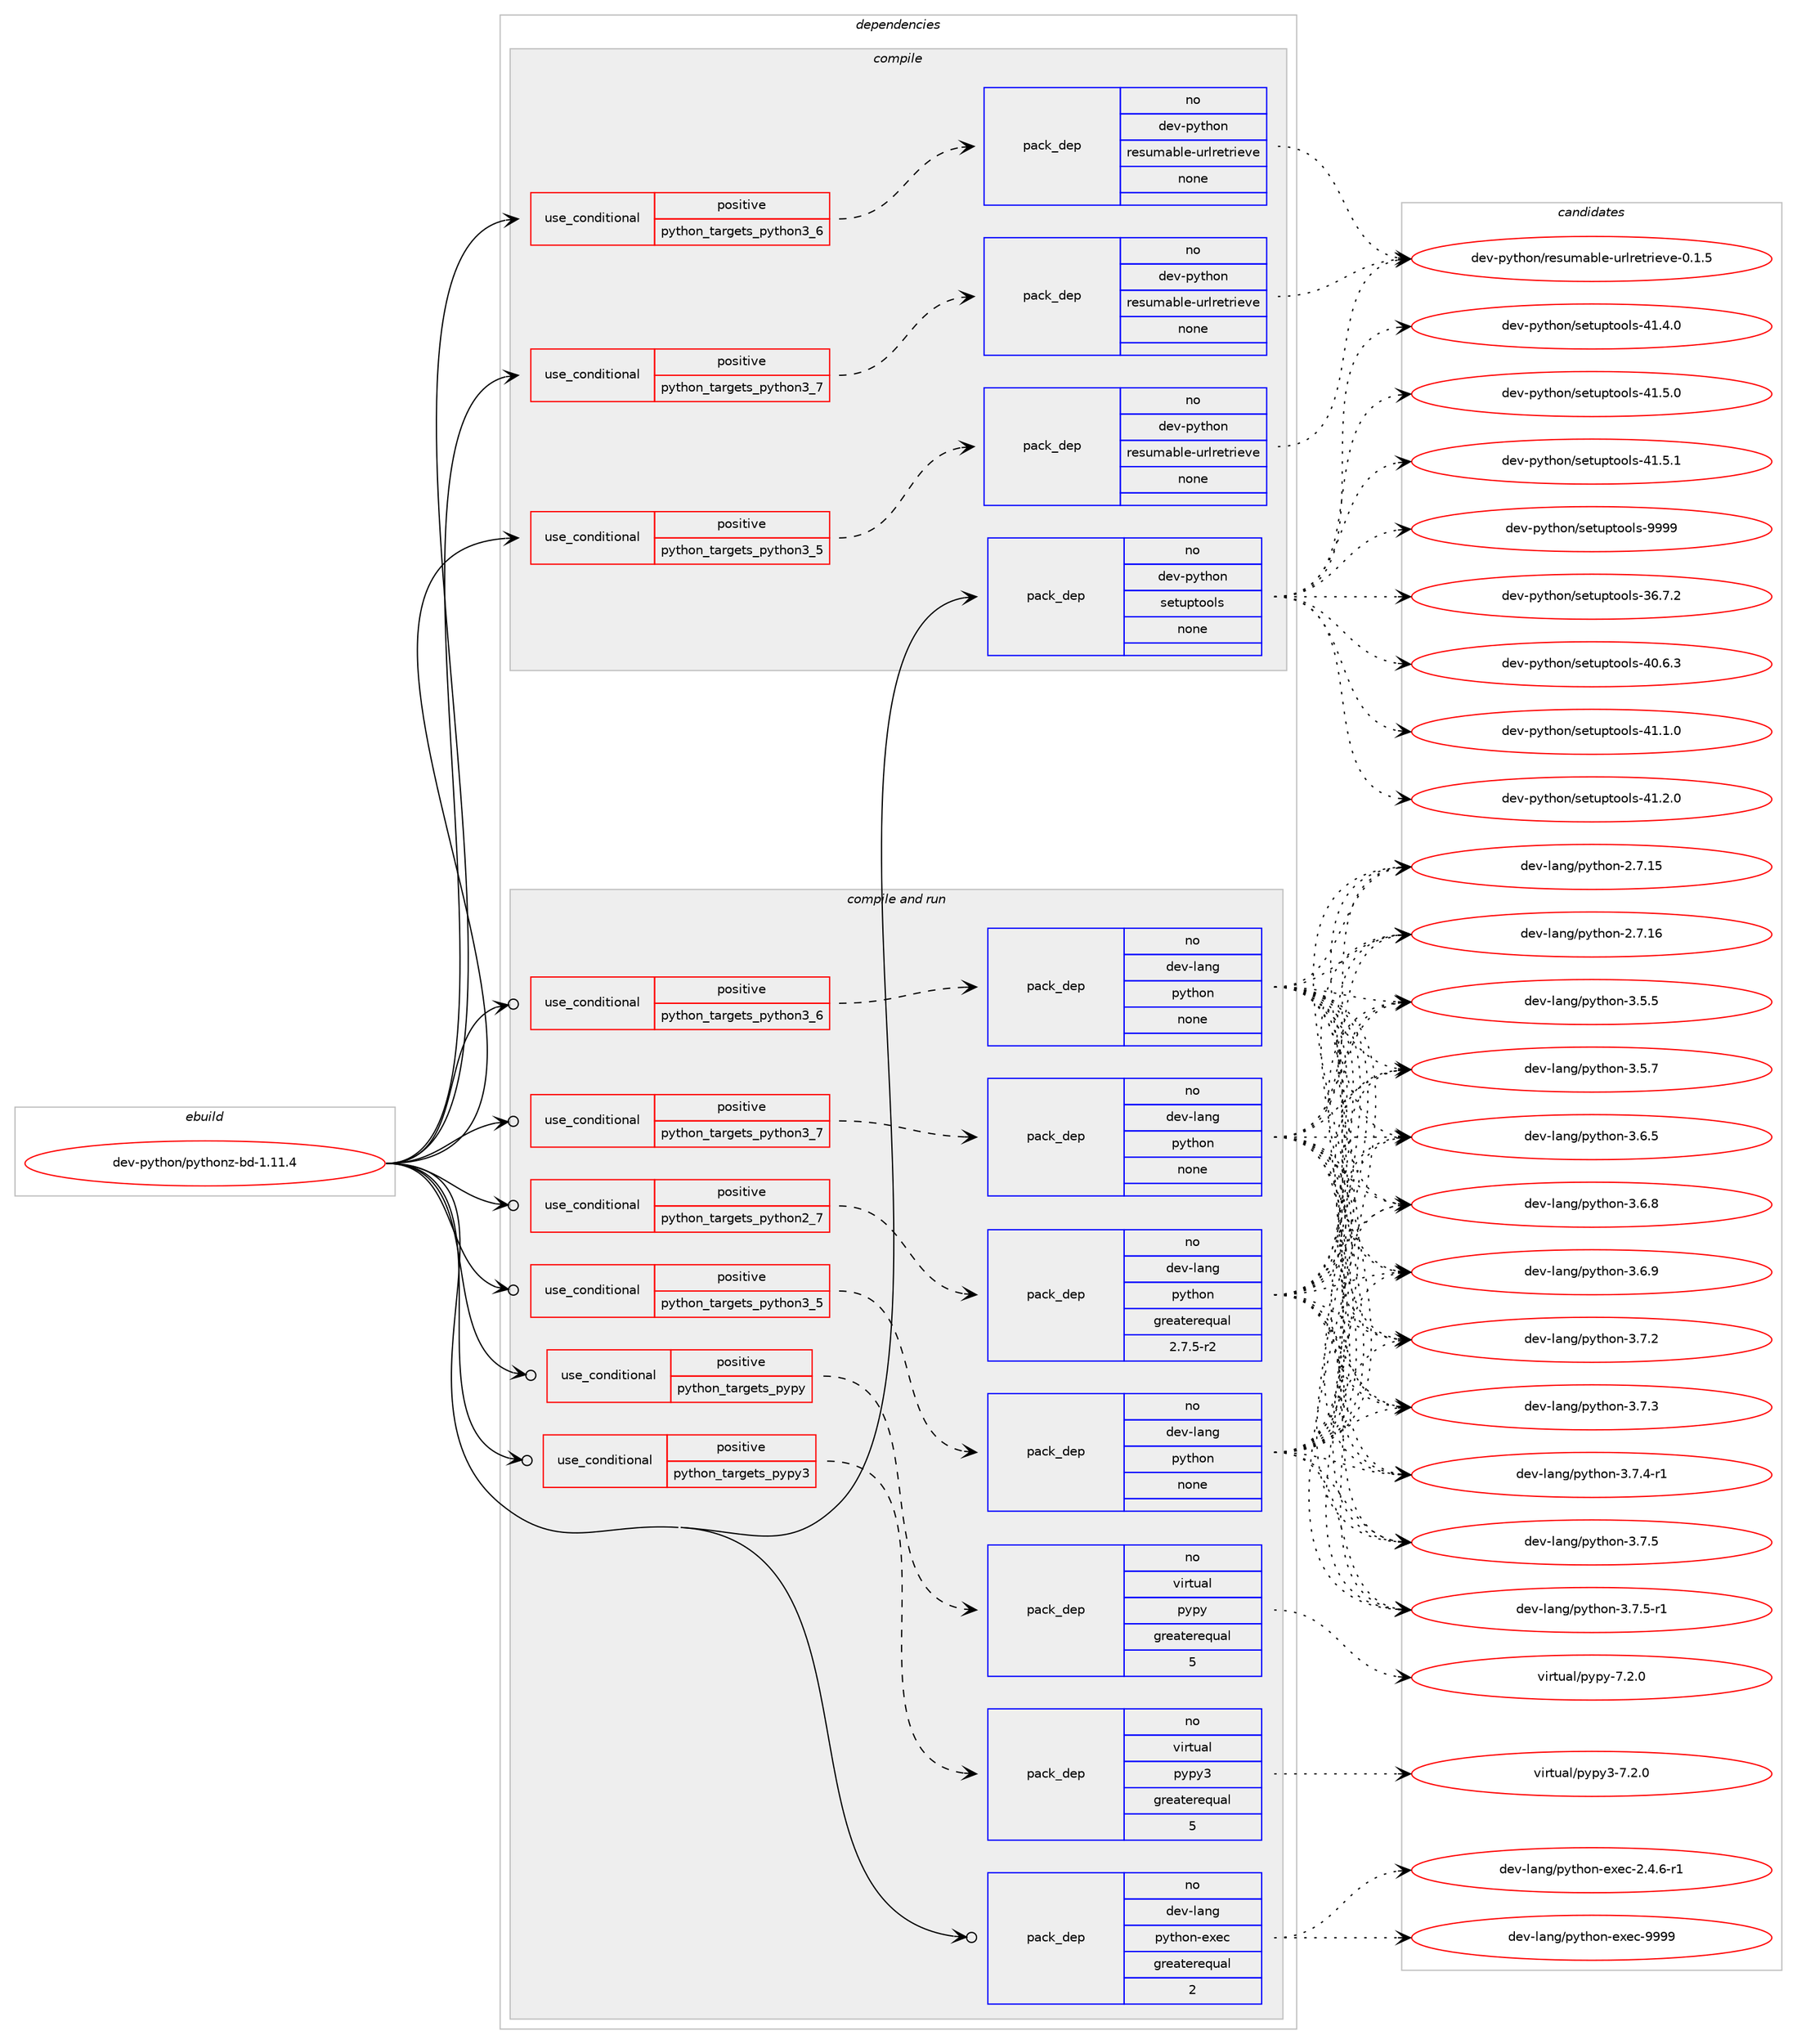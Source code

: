 digraph prolog {

# *************
# Graph options
# *************

newrank=true;
concentrate=true;
compound=true;
graph [rankdir=LR,fontname=Helvetica,fontsize=10,ranksep=1.5];#, ranksep=2.5, nodesep=0.2];
edge  [arrowhead=vee];
node  [fontname=Helvetica,fontsize=10];

# **********
# The ebuild
# **********

subgraph cluster_leftcol {
color=gray;
rank=same;
label=<<i>ebuild</i>>;
id [label="dev-python/pythonz-bd-1.11.4", color=red, width=4, href="../dev-python/pythonz-bd-1.11.4.svg"];
}

# ****************
# The dependencies
# ****************

subgraph cluster_midcol {
color=gray;
label=<<i>dependencies</i>>;
subgraph cluster_compile {
fillcolor="#eeeeee";
style=filled;
label=<<i>compile</i>>;
subgraph cond148052 {
dependency633454 [label=<<TABLE BORDER="0" CELLBORDER="1" CELLSPACING="0" CELLPADDING="4"><TR><TD ROWSPAN="3" CELLPADDING="10">use_conditional</TD></TR><TR><TD>positive</TD></TR><TR><TD>python_targets_python3_5</TD></TR></TABLE>>, shape=none, color=red];
subgraph pack473529 {
dependency633455 [label=<<TABLE BORDER="0" CELLBORDER="1" CELLSPACING="0" CELLPADDING="4" WIDTH="220"><TR><TD ROWSPAN="6" CELLPADDING="30">pack_dep</TD></TR><TR><TD WIDTH="110">no</TD></TR><TR><TD>dev-python</TD></TR><TR><TD>resumable-urlretrieve</TD></TR><TR><TD>none</TD></TR><TR><TD></TD></TR></TABLE>>, shape=none, color=blue];
}
dependency633454:e -> dependency633455:w [weight=20,style="dashed",arrowhead="vee"];
}
id:e -> dependency633454:w [weight=20,style="solid",arrowhead="vee"];
subgraph cond148053 {
dependency633456 [label=<<TABLE BORDER="0" CELLBORDER="1" CELLSPACING="0" CELLPADDING="4"><TR><TD ROWSPAN="3" CELLPADDING="10">use_conditional</TD></TR><TR><TD>positive</TD></TR><TR><TD>python_targets_python3_6</TD></TR></TABLE>>, shape=none, color=red];
subgraph pack473530 {
dependency633457 [label=<<TABLE BORDER="0" CELLBORDER="1" CELLSPACING="0" CELLPADDING="4" WIDTH="220"><TR><TD ROWSPAN="6" CELLPADDING="30">pack_dep</TD></TR><TR><TD WIDTH="110">no</TD></TR><TR><TD>dev-python</TD></TR><TR><TD>resumable-urlretrieve</TD></TR><TR><TD>none</TD></TR><TR><TD></TD></TR></TABLE>>, shape=none, color=blue];
}
dependency633456:e -> dependency633457:w [weight=20,style="dashed",arrowhead="vee"];
}
id:e -> dependency633456:w [weight=20,style="solid",arrowhead="vee"];
subgraph cond148054 {
dependency633458 [label=<<TABLE BORDER="0" CELLBORDER="1" CELLSPACING="0" CELLPADDING="4"><TR><TD ROWSPAN="3" CELLPADDING="10">use_conditional</TD></TR><TR><TD>positive</TD></TR><TR><TD>python_targets_python3_7</TD></TR></TABLE>>, shape=none, color=red];
subgraph pack473531 {
dependency633459 [label=<<TABLE BORDER="0" CELLBORDER="1" CELLSPACING="0" CELLPADDING="4" WIDTH="220"><TR><TD ROWSPAN="6" CELLPADDING="30">pack_dep</TD></TR><TR><TD WIDTH="110">no</TD></TR><TR><TD>dev-python</TD></TR><TR><TD>resumable-urlretrieve</TD></TR><TR><TD>none</TD></TR><TR><TD></TD></TR></TABLE>>, shape=none, color=blue];
}
dependency633458:e -> dependency633459:w [weight=20,style="dashed",arrowhead="vee"];
}
id:e -> dependency633458:w [weight=20,style="solid",arrowhead="vee"];
subgraph pack473532 {
dependency633460 [label=<<TABLE BORDER="0" CELLBORDER="1" CELLSPACING="0" CELLPADDING="4" WIDTH="220"><TR><TD ROWSPAN="6" CELLPADDING="30">pack_dep</TD></TR><TR><TD WIDTH="110">no</TD></TR><TR><TD>dev-python</TD></TR><TR><TD>setuptools</TD></TR><TR><TD>none</TD></TR><TR><TD></TD></TR></TABLE>>, shape=none, color=blue];
}
id:e -> dependency633460:w [weight=20,style="solid",arrowhead="vee"];
}
subgraph cluster_compileandrun {
fillcolor="#eeeeee";
style=filled;
label=<<i>compile and run</i>>;
subgraph cond148055 {
dependency633461 [label=<<TABLE BORDER="0" CELLBORDER="1" CELLSPACING="0" CELLPADDING="4"><TR><TD ROWSPAN="3" CELLPADDING="10">use_conditional</TD></TR><TR><TD>positive</TD></TR><TR><TD>python_targets_pypy</TD></TR></TABLE>>, shape=none, color=red];
subgraph pack473533 {
dependency633462 [label=<<TABLE BORDER="0" CELLBORDER="1" CELLSPACING="0" CELLPADDING="4" WIDTH="220"><TR><TD ROWSPAN="6" CELLPADDING="30">pack_dep</TD></TR><TR><TD WIDTH="110">no</TD></TR><TR><TD>virtual</TD></TR><TR><TD>pypy</TD></TR><TR><TD>greaterequal</TD></TR><TR><TD>5</TD></TR></TABLE>>, shape=none, color=blue];
}
dependency633461:e -> dependency633462:w [weight=20,style="dashed",arrowhead="vee"];
}
id:e -> dependency633461:w [weight=20,style="solid",arrowhead="odotvee"];
subgraph cond148056 {
dependency633463 [label=<<TABLE BORDER="0" CELLBORDER="1" CELLSPACING="0" CELLPADDING="4"><TR><TD ROWSPAN="3" CELLPADDING="10">use_conditional</TD></TR><TR><TD>positive</TD></TR><TR><TD>python_targets_pypy3</TD></TR></TABLE>>, shape=none, color=red];
subgraph pack473534 {
dependency633464 [label=<<TABLE BORDER="0" CELLBORDER="1" CELLSPACING="0" CELLPADDING="4" WIDTH="220"><TR><TD ROWSPAN="6" CELLPADDING="30">pack_dep</TD></TR><TR><TD WIDTH="110">no</TD></TR><TR><TD>virtual</TD></TR><TR><TD>pypy3</TD></TR><TR><TD>greaterequal</TD></TR><TR><TD>5</TD></TR></TABLE>>, shape=none, color=blue];
}
dependency633463:e -> dependency633464:w [weight=20,style="dashed",arrowhead="vee"];
}
id:e -> dependency633463:w [weight=20,style="solid",arrowhead="odotvee"];
subgraph cond148057 {
dependency633465 [label=<<TABLE BORDER="0" CELLBORDER="1" CELLSPACING="0" CELLPADDING="4"><TR><TD ROWSPAN="3" CELLPADDING="10">use_conditional</TD></TR><TR><TD>positive</TD></TR><TR><TD>python_targets_python2_7</TD></TR></TABLE>>, shape=none, color=red];
subgraph pack473535 {
dependency633466 [label=<<TABLE BORDER="0" CELLBORDER="1" CELLSPACING="0" CELLPADDING="4" WIDTH="220"><TR><TD ROWSPAN="6" CELLPADDING="30">pack_dep</TD></TR><TR><TD WIDTH="110">no</TD></TR><TR><TD>dev-lang</TD></TR><TR><TD>python</TD></TR><TR><TD>greaterequal</TD></TR><TR><TD>2.7.5-r2</TD></TR></TABLE>>, shape=none, color=blue];
}
dependency633465:e -> dependency633466:w [weight=20,style="dashed",arrowhead="vee"];
}
id:e -> dependency633465:w [weight=20,style="solid",arrowhead="odotvee"];
subgraph cond148058 {
dependency633467 [label=<<TABLE BORDER="0" CELLBORDER="1" CELLSPACING="0" CELLPADDING="4"><TR><TD ROWSPAN="3" CELLPADDING="10">use_conditional</TD></TR><TR><TD>positive</TD></TR><TR><TD>python_targets_python3_5</TD></TR></TABLE>>, shape=none, color=red];
subgraph pack473536 {
dependency633468 [label=<<TABLE BORDER="0" CELLBORDER="1" CELLSPACING="0" CELLPADDING="4" WIDTH="220"><TR><TD ROWSPAN="6" CELLPADDING="30">pack_dep</TD></TR><TR><TD WIDTH="110">no</TD></TR><TR><TD>dev-lang</TD></TR><TR><TD>python</TD></TR><TR><TD>none</TD></TR><TR><TD></TD></TR></TABLE>>, shape=none, color=blue];
}
dependency633467:e -> dependency633468:w [weight=20,style="dashed",arrowhead="vee"];
}
id:e -> dependency633467:w [weight=20,style="solid",arrowhead="odotvee"];
subgraph cond148059 {
dependency633469 [label=<<TABLE BORDER="0" CELLBORDER="1" CELLSPACING="0" CELLPADDING="4"><TR><TD ROWSPAN="3" CELLPADDING="10">use_conditional</TD></TR><TR><TD>positive</TD></TR><TR><TD>python_targets_python3_6</TD></TR></TABLE>>, shape=none, color=red];
subgraph pack473537 {
dependency633470 [label=<<TABLE BORDER="0" CELLBORDER="1" CELLSPACING="0" CELLPADDING="4" WIDTH="220"><TR><TD ROWSPAN="6" CELLPADDING="30">pack_dep</TD></TR><TR><TD WIDTH="110">no</TD></TR><TR><TD>dev-lang</TD></TR><TR><TD>python</TD></TR><TR><TD>none</TD></TR><TR><TD></TD></TR></TABLE>>, shape=none, color=blue];
}
dependency633469:e -> dependency633470:w [weight=20,style="dashed",arrowhead="vee"];
}
id:e -> dependency633469:w [weight=20,style="solid",arrowhead="odotvee"];
subgraph cond148060 {
dependency633471 [label=<<TABLE BORDER="0" CELLBORDER="1" CELLSPACING="0" CELLPADDING="4"><TR><TD ROWSPAN="3" CELLPADDING="10">use_conditional</TD></TR><TR><TD>positive</TD></TR><TR><TD>python_targets_python3_7</TD></TR></TABLE>>, shape=none, color=red];
subgraph pack473538 {
dependency633472 [label=<<TABLE BORDER="0" CELLBORDER="1" CELLSPACING="0" CELLPADDING="4" WIDTH="220"><TR><TD ROWSPAN="6" CELLPADDING="30">pack_dep</TD></TR><TR><TD WIDTH="110">no</TD></TR><TR><TD>dev-lang</TD></TR><TR><TD>python</TD></TR><TR><TD>none</TD></TR><TR><TD></TD></TR></TABLE>>, shape=none, color=blue];
}
dependency633471:e -> dependency633472:w [weight=20,style="dashed",arrowhead="vee"];
}
id:e -> dependency633471:w [weight=20,style="solid",arrowhead="odotvee"];
subgraph pack473539 {
dependency633473 [label=<<TABLE BORDER="0" CELLBORDER="1" CELLSPACING="0" CELLPADDING="4" WIDTH="220"><TR><TD ROWSPAN="6" CELLPADDING="30">pack_dep</TD></TR><TR><TD WIDTH="110">no</TD></TR><TR><TD>dev-lang</TD></TR><TR><TD>python-exec</TD></TR><TR><TD>greaterequal</TD></TR><TR><TD>2</TD></TR></TABLE>>, shape=none, color=blue];
}
id:e -> dependency633473:w [weight=20,style="solid",arrowhead="odotvee"];
}
subgraph cluster_run {
fillcolor="#eeeeee";
style=filled;
label=<<i>run</i>>;
}
}

# **************
# The candidates
# **************

subgraph cluster_choices {
rank=same;
color=gray;
label=<<i>candidates</i>>;

subgraph choice473529 {
color=black;
nodesep=1;
choice1001011184511212111610411111047114101115117109979810810145117114108114101116114105101118101454846494653 [label="dev-python/resumable-urlretrieve-0.1.5", color=red, width=4,href="../dev-python/resumable-urlretrieve-0.1.5.svg"];
dependency633455:e -> choice1001011184511212111610411111047114101115117109979810810145117114108114101116114105101118101454846494653:w [style=dotted,weight="100"];
}
subgraph choice473530 {
color=black;
nodesep=1;
choice1001011184511212111610411111047114101115117109979810810145117114108114101116114105101118101454846494653 [label="dev-python/resumable-urlretrieve-0.1.5", color=red, width=4,href="../dev-python/resumable-urlretrieve-0.1.5.svg"];
dependency633457:e -> choice1001011184511212111610411111047114101115117109979810810145117114108114101116114105101118101454846494653:w [style=dotted,weight="100"];
}
subgraph choice473531 {
color=black;
nodesep=1;
choice1001011184511212111610411111047114101115117109979810810145117114108114101116114105101118101454846494653 [label="dev-python/resumable-urlretrieve-0.1.5", color=red, width=4,href="../dev-python/resumable-urlretrieve-0.1.5.svg"];
dependency633459:e -> choice1001011184511212111610411111047114101115117109979810810145117114108114101116114105101118101454846494653:w [style=dotted,weight="100"];
}
subgraph choice473532 {
color=black;
nodesep=1;
choice100101118451121211161041111104711510111611711211611111110811545515446554650 [label="dev-python/setuptools-36.7.2", color=red, width=4,href="../dev-python/setuptools-36.7.2.svg"];
choice100101118451121211161041111104711510111611711211611111110811545524846544651 [label="dev-python/setuptools-40.6.3", color=red, width=4,href="../dev-python/setuptools-40.6.3.svg"];
choice100101118451121211161041111104711510111611711211611111110811545524946494648 [label="dev-python/setuptools-41.1.0", color=red, width=4,href="../dev-python/setuptools-41.1.0.svg"];
choice100101118451121211161041111104711510111611711211611111110811545524946504648 [label="dev-python/setuptools-41.2.0", color=red, width=4,href="../dev-python/setuptools-41.2.0.svg"];
choice100101118451121211161041111104711510111611711211611111110811545524946524648 [label="dev-python/setuptools-41.4.0", color=red, width=4,href="../dev-python/setuptools-41.4.0.svg"];
choice100101118451121211161041111104711510111611711211611111110811545524946534648 [label="dev-python/setuptools-41.5.0", color=red, width=4,href="../dev-python/setuptools-41.5.0.svg"];
choice100101118451121211161041111104711510111611711211611111110811545524946534649 [label="dev-python/setuptools-41.5.1", color=red, width=4,href="../dev-python/setuptools-41.5.1.svg"];
choice10010111845112121116104111110471151011161171121161111111081154557575757 [label="dev-python/setuptools-9999", color=red, width=4,href="../dev-python/setuptools-9999.svg"];
dependency633460:e -> choice100101118451121211161041111104711510111611711211611111110811545515446554650:w [style=dotted,weight="100"];
dependency633460:e -> choice100101118451121211161041111104711510111611711211611111110811545524846544651:w [style=dotted,weight="100"];
dependency633460:e -> choice100101118451121211161041111104711510111611711211611111110811545524946494648:w [style=dotted,weight="100"];
dependency633460:e -> choice100101118451121211161041111104711510111611711211611111110811545524946504648:w [style=dotted,weight="100"];
dependency633460:e -> choice100101118451121211161041111104711510111611711211611111110811545524946524648:w [style=dotted,weight="100"];
dependency633460:e -> choice100101118451121211161041111104711510111611711211611111110811545524946534648:w [style=dotted,weight="100"];
dependency633460:e -> choice100101118451121211161041111104711510111611711211611111110811545524946534649:w [style=dotted,weight="100"];
dependency633460:e -> choice10010111845112121116104111110471151011161171121161111111081154557575757:w [style=dotted,weight="100"];
}
subgraph choice473533 {
color=black;
nodesep=1;
choice1181051141161179710847112121112121455546504648 [label="virtual/pypy-7.2.0", color=red, width=4,href="../virtual/pypy-7.2.0.svg"];
dependency633462:e -> choice1181051141161179710847112121112121455546504648:w [style=dotted,weight="100"];
}
subgraph choice473534 {
color=black;
nodesep=1;
choice118105114116117971084711212111212151455546504648 [label="virtual/pypy3-7.2.0", color=red, width=4,href="../virtual/pypy3-7.2.0.svg"];
dependency633464:e -> choice118105114116117971084711212111212151455546504648:w [style=dotted,weight="100"];
}
subgraph choice473535 {
color=black;
nodesep=1;
choice10010111845108971101034711212111610411111045504655464953 [label="dev-lang/python-2.7.15", color=red, width=4,href="../dev-lang/python-2.7.15.svg"];
choice10010111845108971101034711212111610411111045504655464954 [label="dev-lang/python-2.7.16", color=red, width=4,href="../dev-lang/python-2.7.16.svg"];
choice100101118451089711010347112121116104111110455146534653 [label="dev-lang/python-3.5.5", color=red, width=4,href="../dev-lang/python-3.5.5.svg"];
choice100101118451089711010347112121116104111110455146534655 [label="dev-lang/python-3.5.7", color=red, width=4,href="../dev-lang/python-3.5.7.svg"];
choice100101118451089711010347112121116104111110455146544653 [label="dev-lang/python-3.6.5", color=red, width=4,href="../dev-lang/python-3.6.5.svg"];
choice100101118451089711010347112121116104111110455146544656 [label="dev-lang/python-3.6.8", color=red, width=4,href="../dev-lang/python-3.6.8.svg"];
choice100101118451089711010347112121116104111110455146544657 [label="dev-lang/python-3.6.9", color=red, width=4,href="../dev-lang/python-3.6.9.svg"];
choice100101118451089711010347112121116104111110455146554650 [label="dev-lang/python-3.7.2", color=red, width=4,href="../dev-lang/python-3.7.2.svg"];
choice100101118451089711010347112121116104111110455146554651 [label="dev-lang/python-3.7.3", color=red, width=4,href="../dev-lang/python-3.7.3.svg"];
choice1001011184510897110103471121211161041111104551465546524511449 [label="dev-lang/python-3.7.4-r1", color=red, width=4,href="../dev-lang/python-3.7.4-r1.svg"];
choice100101118451089711010347112121116104111110455146554653 [label="dev-lang/python-3.7.5", color=red, width=4,href="../dev-lang/python-3.7.5.svg"];
choice1001011184510897110103471121211161041111104551465546534511449 [label="dev-lang/python-3.7.5-r1", color=red, width=4,href="../dev-lang/python-3.7.5-r1.svg"];
dependency633466:e -> choice10010111845108971101034711212111610411111045504655464953:w [style=dotted,weight="100"];
dependency633466:e -> choice10010111845108971101034711212111610411111045504655464954:w [style=dotted,weight="100"];
dependency633466:e -> choice100101118451089711010347112121116104111110455146534653:w [style=dotted,weight="100"];
dependency633466:e -> choice100101118451089711010347112121116104111110455146534655:w [style=dotted,weight="100"];
dependency633466:e -> choice100101118451089711010347112121116104111110455146544653:w [style=dotted,weight="100"];
dependency633466:e -> choice100101118451089711010347112121116104111110455146544656:w [style=dotted,weight="100"];
dependency633466:e -> choice100101118451089711010347112121116104111110455146544657:w [style=dotted,weight="100"];
dependency633466:e -> choice100101118451089711010347112121116104111110455146554650:w [style=dotted,weight="100"];
dependency633466:e -> choice100101118451089711010347112121116104111110455146554651:w [style=dotted,weight="100"];
dependency633466:e -> choice1001011184510897110103471121211161041111104551465546524511449:w [style=dotted,weight="100"];
dependency633466:e -> choice100101118451089711010347112121116104111110455146554653:w [style=dotted,weight="100"];
dependency633466:e -> choice1001011184510897110103471121211161041111104551465546534511449:w [style=dotted,weight="100"];
}
subgraph choice473536 {
color=black;
nodesep=1;
choice10010111845108971101034711212111610411111045504655464953 [label="dev-lang/python-2.7.15", color=red, width=4,href="../dev-lang/python-2.7.15.svg"];
choice10010111845108971101034711212111610411111045504655464954 [label="dev-lang/python-2.7.16", color=red, width=4,href="../dev-lang/python-2.7.16.svg"];
choice100101118451089711010347112121116104111110455146534653 [label="dev-lang/python-3.5.5", color=red, width=4,href="../dev-lang/python-3.5.5.svg"];
choice100101118451089711010347112121116104111110455146534655 [label="dev-lang/python-3.5.7", color=red, width=4,href="../dev-lang/python-3.5.7.svg"];
choice100101118451089711010347112121116104111110455146544653 [label="dev-lang/python-3.6.5", color=red, width=4,href="../dev-lang/python-3.6.5.svg"];
choice100101118451089711010347112121116104111110455146544656 [label="dev-lang/python-3.6.8", color=red, width=4,href="../dev-lang/python-3.6.8.svg"];
choice100101118451089711010347112121116104111110455146544657 [label="dev-lang/python-3.6.9", color=red, width=4,href="../dev-lang/python-3.6.9.svg"];
choice100101118451089711010347112121116104111110455146554650 [label="dev-lang/python-3.7.2", color=red, width=4,href="../dev-lang/python-3.7.2.svg"];
choice100101118451089711010347112121116104111110455146554651 [label="dev-lang/python-3.7.3", color=red, width=4,href="../dev-lang/python-3.7.3.svg"];
choice1001011184510897110103471121211161041111104551465546524511449 [label="dev-lang/python-3.7.4-r1", color=red, width=4,href="../dev-lang/python-3.7.4-r1.svg"];
choice100101118451089711010347112121116104111110455146554653 [label="dev-lang/python-3.7.5", color=red, width=4,href="../dev-lang/python-3.7.5.svg"];
choice1001011184510897110103471121211161041111104551465546534511449 [label="dev-lang/python-3.7.5-r1", color=red, width=4,href="../dev-lang/python-3.7.5-r1.svg"];
dependency633468:e -> choice10010111845108971101034711212111610411111045504655464953:w [style=dotted,weight="100"];
dependency633468:e -> choice10010111845108971101034711212111610411111045504655464954:w [style=dotted,weight="100"];
dependency633468:e -> choice100101118451089711010347112121116104111110455146534653:w [style=dotted,weight="100"];
dependency633468:e -> choice100101118451089711010347112121116104111110455146534655:w [style=dotted,weight="100"];
dependency633468:e -> choice100101118451089711010347112121116104111110455146544653:w [style=dotted,weight="100"];
dependency633468:e -> choice100101118451089711010347112121116104111110455146544656:w [style=dotted,weight="100"];
dependency633468:e -> choice100101118451089711010347112121116104111110455146544657:w [style=dotted,weight="100"];
dependency633468:e -> choice100101118451089711010347112121116104111110455146554650:w [style=dotted,weight="100"];
dependency633468:e -> choice100101118451089711010347112121116104111110455146554651:w [style=dotted,weight="100"];
dependency633468:e -> choice1001011184510897110103471121211161041111104551465546524511449:w [style=dotted,weight="100"];
dependency633468:e -> choice100101118451089711010347112121116104111110455146554653:w [style=dotted,weight="100"];
dependency633468:e -> choice1001011184510897110103471121211161041111104551465546534511449:w [style=dotted,weight="100"];
}
subgraph choice473537 {
color=black;
nodesep=1;
choice10010111845108971101034711212111610411111045504655464953 [label="dev-lang/python-2.7.15", color=red, width=4,href="../dev-lang/python-2.7.15.svg"];
choice10010111845108971101034711212111610411111045504655464954 [label="dev-lang/python-2.7.16", color=red, width=4,href="../dev-lang/python-2.7.16.svg"];
choice100101118451089711010347112121116104111110455146534653 [label="dev-lang/python-3.5.5", color=red, width=4,href="../dev-lang/python-3.5.5.svg"];
choice100101118451089711010347112121116104111110455146534655 [label="dev-lang/python-3.5.7", color=red, width=4,href="../dev-lang/python-3.5.7.svg"];
choice100101118451089711010347112121116104111110455146544653 [label="dev-lang/python-3.6.5", color=red, width=4,href="../dev-lang/python-3.6.5.svg"];
choice100101118451089711010347112121116104111110455146544656 [label="dev-lang/python-3.6.8", color=red, width=4,href="../dev-lang/python-3.6.8.svg"];
choice100101118451089711010347112121116104111110455146544657 [label="dev-lang/python-3.6.9", color=red, width=4,href="../dev-lang/python-3.6.9.svg"];
choice100101118451089711010347112121116104111110455146554650 [label="dev-lang/python-3.7.2", color=red, width=4,href="../dev-lang/python-3.7.2.svg"];
choice100101118451089711010347112121116104111110455146554651 [label="dev-lang/python-3.7.3", color=red, width=4,href="../dev-lang/python-3.7.3.svg"];
choice1001011184510897110103471121211161041111104551465546524511449 [label="dev-lang/python-3.7.4-r1", color=red, width=4,href="../dev-lang/python-3.7.4-r1.svg"];
choice100101118451089711010347112121116104111110455146554653 [label="dev-lang/python-3.7.5", color=red, width=4,href="../dev-lang/python-3.7.5.svg"];
choice1001011184510897110103471121211161041111104551465546534511449 [label="dev-lang/python-3.7.5-r1", color=red, width=4,href="../dev-lang/python-3.7.5-r1.svg"];
dependency633470:e -> choice10010111845108971101034711212111610411111045504655464953:w [style=dotted,weight="100"];
dependency633470:e -> choice10010111845108971101034711212111610411111045504655464954:w [style=dotted,weight="100"];
dependency633470:e -> choice100101118451089711010347112121116104111110455146534653:w [style=dotted,weight="100"];
dependency633470:e -> choice100101118451089711010347112121116104111110455146534655:w [style=dotted,weight="100"];
dependency633470:e -> choice100101118451089711010347112121116104111110455146544653:w [style=dotted,weight="100"];
dependency633470:e -> choice100101118451089711010347112121116104111110455146544656:w [style=dotted,weight="100"];
dependency633470:e -> choice100101118451089711010347112121116104111110455146544657:w [style=dotted,weight="100"];
dependency633470:e -> choice100101118451089711010347112121116104111110455146554650:w [style=dotted,weight="100"];
dependency633470:e -> choice100101118451089711010347112121116104111110455146554651:w [style=dotted,weight="100"];
dependency633470:e -> choice1001011184510897110103471121211161041111104551465546524511449:w [style=dotted,weight="100"];
dependency633470:e -> choice100101118451089711010347112121116104111110455146554653:w [style=dotted,weight="100"];
dependency633470:e -> choice1001011184510897110103471121211161041111104551465546534511449:w [style=dotted,weight="100"];
}
subgraph choice473538 {
color=black;
nodesep=1;
choice10010111845108971101034711212111610411111045504655464953 [label="dev-lang/python-2.7.15", color=red, width=4,href="../dev-lang/python-2.7.15.svg"];
choice10010111845108971101034711212111610411111045504655464954 [label="dev-lang/python-2.7.16", color=red, width=4,href="../dev-lang/python-2.7.16.svg"];
choice100101118451089711010347112121116104111110455146534653 [label="dev-lang/python-3.5.5", color=red, width=4,href="../dev-lang/python-3.5.5.svg"];
choice100101118451089711010347112121116104111110455146534655 [label="dev-lang/python-3.5.7", color=red, width=4,href="../dev-lang/python-3.5.7.svg"];
choice100101118451089711010347112121116104111110455146544653 [label="dev-lang/python-3.6.5", color=red, width=4,href="../dev-lang/python-3.6.5.svg"];
choice100101118451089711010347112121116104111110455146544656 [label="dev-lang/python-3.6.8", color=red, width=4,href="../dev-lang/python-3.6.8.svg"];
choice100101118451089711010347112121116104111110455146544657 [label="dev-lang/python-3.6.9", color=red, width=4,href="../dev-lang/python-3.6.9.svg"];
choice100101118451089711010347112121116104111110455146554650 [label="dev-lang/python-3.7.2", color=red, width=4,href="../dev-lang/python-3.7.2.svg"];
choice100101118451089711010347112121116104111110455146554651 [label="dev-lang/python-3.7.3", color=red, width=4,href="../dev-lang/python-3.7.3.svg"];
choice1001011184510897110103471121211161041111104551465546524511449 [label="dev-lang/python-3.7.4-r1", color=red, width=4,href="../dev-lang/python-3.7.4-r1.svg"];
choice100101118451089711010347112121116104111110455146554653 [label="dev-lang/python-3.7.5", color=red, width=4,href="../dev-lang/python-3.7.5.svg"];
choice1001011184510897110103471121211161041111104551465546534511449 [label="dev-lang/python-3.7.5-r1", color=red, width=4,href="../dev-lang/python-3.7.5-r1.svg"];
dependency633472:e -> choice10010111845108971101034711212111610411111045504655464953:w [style=dotted,weight="100"];
dependency633472:e -> choice10010111845108971101034711212111610411111045504655464954:w [style=dotted,weight="100"];
dependency633472:e -> choice100101118451089711010347112121116104111110455146534653:w [style=dotted,weight="100"];
dependency633472:e -> choice100101118451089711010347112121116104111110455146534655:w [style=dotted,weight="100"];
dependency633472:e -> choice100101118451089711010347112121116104111110455146544653:w [style=dotted,weight="100"];
dependency633472:e -> choice100101118451089711010347112121116104111110455146544656:w [style=dotted,weight="100"];
dependency633472:e -> choice100101118451089711010347112121116104111110455146544657:w [style=dotted,weight="100"];
dependency633472:e -> choice100101118451089711010347112121116104111110455146554650:w [style=dotted,weight="100"];
dependency633472:e -> choice100101118451089711010347112121116104111110455146554651:w [style=dotted,weight="100"];
dependency633472:e -> choice1001011184510897110103471121211161041111104551465546524511449:w [style=dotted,weight="100"];
dependency633472:e -> choice100101118451089711010347112121116104111110455146554653:w [style=dotted,weight="100"];
dependency633472:e -> choice1001011184510897110103471121211161041111104551465546534511449:w [style=dotted,weight="100"];
}
subgraph choice473539 {
color=black;
nodesep=1;
choice10010111845108971101034711212111610411111045101120101994550465246544511449 [label="dev-lang/python-exec-2.4.6-r1", color=red, width=4,href="../dev-lang/python-exec-2.4.6-r1.svg"];
choice10010111845108971101034711212111610411111045101120101994557575757 [label="dev-lang/python-exec-9999", color=red, width=4,href="../dev-lang/python-exec-9999.svg"];
dependency633473:e -> choice10010111845108971101034711212111610411111045101120101994550465246544511449:w [style=dotted,weight="100"];
dependency633473:e -> choice10010111845108971101034711212111610411111045101120101994557575757:w [style=dotted,weight="100"];
}
}

}
